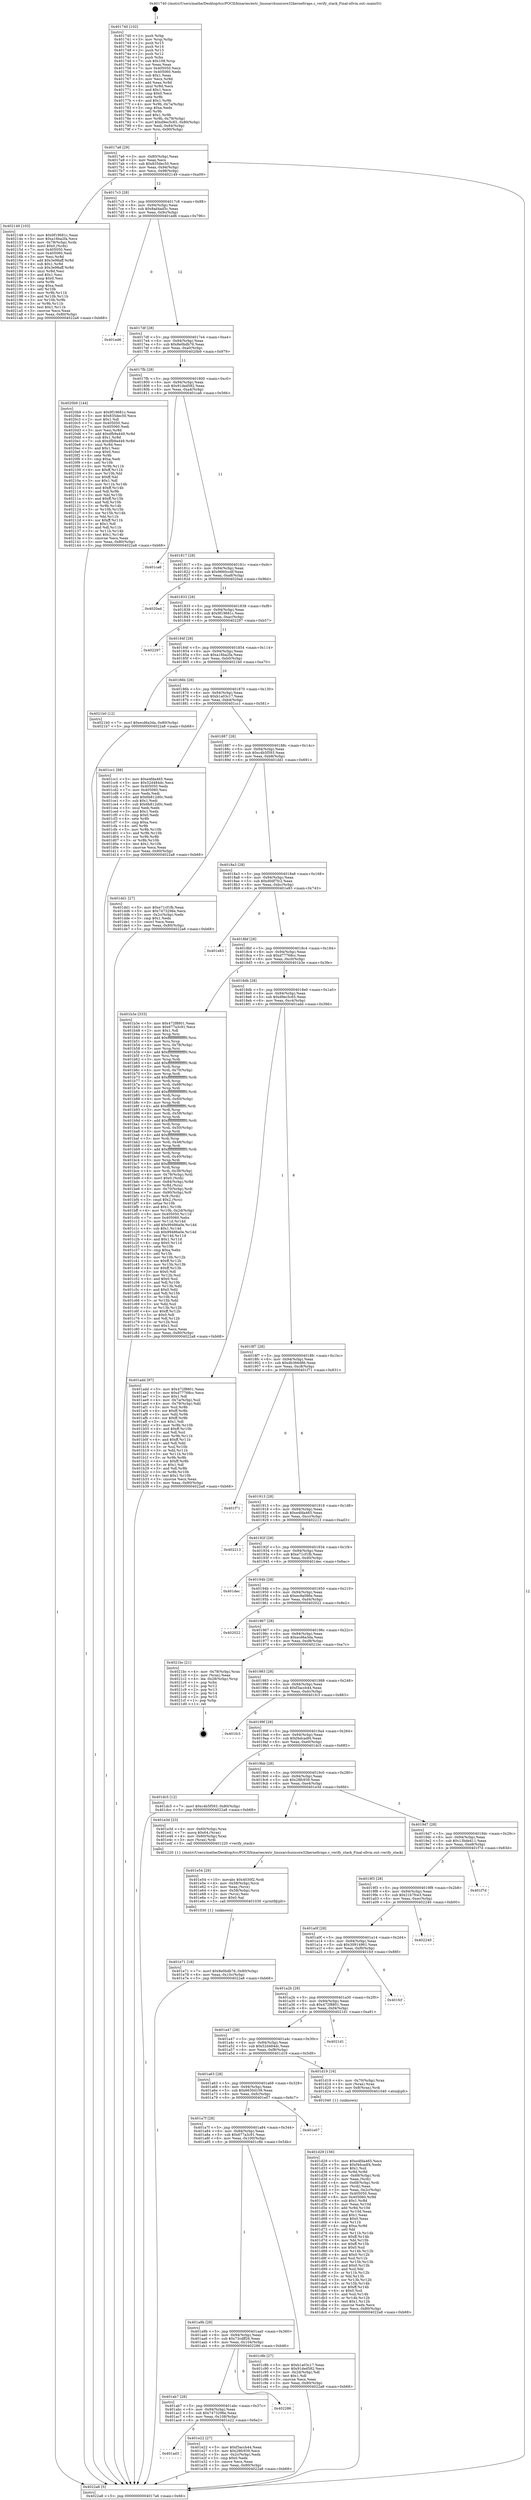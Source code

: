 digraph "0x401740" {
  label = "0x401740 (/mnt/c/Users/mathe/Desktop/tcc/POCII/binaries/extr_linuxarchunicore32kerneltraps.c_verify_stack_Final-ollvm.out::main(0))"
  labelloc = "t"
  node[shape=record]

  Entry [label="",width=0.3,height=0.3,shape=circle,fillcolor=black,style=filled]
  "0x4017a6" [label="{
     0x4017a6 [29]\l
     | [instrs]\l
     &nbsp;&nbsp;0x4017a6 \<+3\>: mov -0x80(%rbp),%eax\l
     &nbsp;&nbsp;0x4017a9 \<+2\>: mov %eax,%ecx\l
     &nbsp;&nbsp;0x4017ab \<+6\>: sub $0x835dec50,%ecx\l
     &nbsp;&nbsp;0x4017b1 \<+6\>: mov %eax,-0x94(%rbp)\l
     &nbsp;&nbsp;0x4017b7 \<+6\>: mov %ecx,-0x98(%rbp)\l
     &nbsp;&nbsp;0x4017bd \<+6\>: je 0000000000402149 \<main+0xa09\>\l
  }"]
  "0x402149" [label="{
     0x402149 [103]\l
     | [instrs]\l
     &nbsp;&nbsp;0x402149 \<+5\>: mov $0x9f19681c,%eax\l
     &nbsp;&nbsp;0x40214e \<+5\>: mov $0xa16ba2fa,%ecx\l
     &nbsp;&nbsp;0x402153 \<+4\>: mov -0x78(%rbp),%rdx\l
     &nbsp;&nbsp;0x402157 \<+6\>: movl $0x0,(%rdx)\l
     &nbsp;&nbsp;0x40215d \<+7\>: mov 0x405050,%esi\l
     &nbsp;&nbsp;0x402164 \<+7\>: mov 0x405060,%edi\l
     &nbsp;&nbsp;0x40216b \<+3\>: mov %esi,%r8d\l
     &nbsp;&nbsp;0x40216e \<+7\>: add $0x3e98aff,%r8d\l
     &nbsp;&nbsp;0x402175 \<+4\>: sub $0x1,%r8d\l
     &nbsp;&nbsp;0x402179 \<+7\>: sub $0x3e98aff,%r8d\l
     &nbsp;&nbsp;0x402180 \<+4\>: imul %r8d,%esi\l
     &nbsp;&nbsp;0x402184 \<+3\>: and $0x1,%esi\l
     &nbsp;&nbsp;0x402187 \<+3\>: cmp $0x0,%esi\l
     &nbsp;&nbsp;0x40218a \<+4\>: sete %r9b\l
     &nbsp;&nbsp;0x40218e \<+3\>: cmp $0xa,%edi\l
     &nbsp;&nbsp;0x402191 \<+4\>: setl %r10b\l
     &nbsp;&nbsp;0x402195 \<+3\>: mov %r9b,%r11b\l
     &nbsp;&nbsp;0x402198 \<+3\>: and %r10b,%r11b\l
     &nbsp;&nbsp;0x40219b \<+3\>: xor %r10b,%r9b\l
     &nbsp;&nbsp;0x40219e \<+3\>: or %r9b,%r11b\l
     &nbsp;&nbsp;0x4021a1 \<+4\>: test $0x1,%r11b\l
     &nbsp;&nbsp;0x4021a5 \<+3\>: cmovne %ecx,%eax\l
     &nbsp;&nbsp;0x4021a8 \<+3\>: mov %eax,-0x80(%rbp)\l
     &nbsp;&nbsp;0x4021ab \<+5\>: jmp 00000000004022a8 \<main+0xb68\>\l
  }"]
  "0x4017c3" [label="{
     0x4017c3 [28]\l
     | [instrs]\l
     &nbsp;&nbsp;0x4017c3 \<+5\>: jmp 00000000004017c8 \<main+0x88\>\l
     &nbsp;&nbsp;0x4017c8 \<+6\>: mov -0x94(%rbp),%eax\l
     &nbsp;&nbsp;0x4017ce \<+5\>: sub $0x8ad4ad5c,%eax\l
     &nbsp;&nbsp;0x4017d3 \<+6\>: mov %eax,-0x9c(%rbp)\l
     &nbsp;&nbsp;0x4017d9 \<+6\>: je 0000000000401ed6 \<main+0x796\>\l
  }"]
  Exit [label="",width=0.3,height=0.3,shape=circle,fillcolor=black,style=filled,peripheries=2]
  "0x401ed6" [label="{
     0x401ed6\l
  }", style=dashed]
  "0x4017df" [label="{
     0x4017df [28]\l
     | [instrs]\l
     &nbsp;&nbsp;0x4017df \<+5\>: jmp 00000000004017e4 \<main+0xa4\>\l
     &nbsp;&nbsp;0x4017e4 \<+6\>: mov -0x94(%rbp),%eax\l
     &nbsp;&nbsp;0x4017ea \<+5\>: sub $0x8e0bdb76,%eax\l
     &nbsp;&nbsp;0x4017ef \<+6\>: mov %eax,-0xa0(%rbp)\l
     &nbsp;&nbsp;0x4017f5 \<+6\>: je 00000000004020b9 \<main+0x979\>\l
  }"]
  "0x401e71" [label="{
     0x401e71 [18]\l
     | [instrs]\l
     &nbsp;&nbsp;0x401e71 \<+7\>: movl $0x8e0bdb76,-0x80(%rbp)\l
     &nbsp;&nbsp;0x401e78 \<+6\>: mov %eax,-0x10c(%rbp)\l
     &nbsp;&nbsp;0x401e7e \<+5\>: jmp 00000000004022a8 \<main+0xb68\>\l
  }"]
  "0x4020b9" [label="{
     0x4020b9 [144]\l
     | [instrs]\l
     &nbsp;&nbsp;0x4020b9 \<+5\>: mov $0x9f19681c,%eax\l
     &nbsp;&nbsp;0x4020be \<+5\>: mov $0x835dec50,%ecx\l
     &nbsp;&nbsp;0x4020c3 \<+2\>: mov $0x1,%dl\l
     &nbsp;&nbsp;0x4020c5 \<+7\>: mov 0x405050,%esi\l
     &nbsp;&nbsp;0x4020cc \<+7\>: mov 0x405060,%edi\l
     &nbsp;&nbsp;0x4020d3 \<+3\>: mov %esi,%r8d\l
     &nbsp;&nbsp;0x4020d6 \<+7\>: add $0xdfb9a449,%r8d\l
     &nbsp;&nbsp;0x4020dd \<+4\>: sub $0x1,%r8d\l
     &nbsp;&nbsp;0x4020e1 \<+7\>: sub $0xdfb9a449,%r8d\l
     &nbsp;&nbsp;0x4020e8 \<+4\>: imul %r8d,%esi\l
     &nbsp;&nbsp;0x4020ec \<+3\>: and $0x1,%esi\l
     &nbsp;&nbsp;0x4020ef \<+3\>: cmp $0x0,%esi\l
     &nbsp;&nbsp;0x4020f2 \<+4\>: sete %r9b\l
     &nbsp;&nbsp;0x4020f6 \<+3\>: cmp $0xa,%edi\l
     &nbsp;&nbsp;0x4020f9 \<+4\>: setl %r10b\l
     &nbsp;&nbsp;0x4020fd \<+3\>: mov %r9b,%r11b\l
     &nbsp;&nbsp;0x402100 \<+4\>: xor $0xff,%r11b\l
     &nbsp;&nbsp;0x402104 \<+3\>: mov %r10b,%bl\l
     &nbsp;&nbsp;0x402107 \<+3\>: xor $0xff,%bl\l
     &nbsp;&nbsp;0x40210a \<+3\>: xor $0x1,%dl\l
     &nbsp;&nbsp;0x40210d \<+3\>: mov %r11b,%r14b\l
     &nbsp;&nbsp;0x402110 \<+4\>: and $0xff,%r14b\l
     &nbsp;&nbsp;0x402114 \<+3\>: and %dl,%r9b\l
     &nbsp;&nbsp;0x402117 \<+3\>: mov %bl,%r15b\l
     &nbsp;&nbsp;0x40211a \<+4\>: and $0xff,%r15b\l
     &nbsp;&nbsp;0x40211e \<+3\>: and %dl,%r10b\l
     &nbsp;&nbsp;0x402121 \<+3\>: or %r9b,%r14b\l
     &nbsp;&nbsp;0x402124 \<+3\>: or %r10b,%r15b\l
     &nbsp;&nbsp;0x402127 \<+3\>: xor %r15b,%r14b\l
     &nbsp;&nbsp;0x40212a \<+3\>: or %bl,%r11b\l
     &nbsp;&nbsp;0x40212d \<+4\>: xor $0xff,%r11b\l
     &nbsp;&nbsp;0x402131 \<+3\>: or $0x1,%dl\l
     &nbsp;&nbsp;0x402134 \<+3\>: and %dl,%r11b\l
     &nbsp;&nbsp;0x402137 \<+3\>: or %r11b,%r14b\l
     &nbsp;&nbsp;0x40213a \<+4\>: test $0x1,%r14b\l
     &nbsp;&nbsp;0x40213e \<+3\>: cmovne %ecx,%eax\l
     &nbsp;&nbsp;0x402141 \<+3\>: mov %eax,-0x80(%rbp)\l
     &nbsp;&nbsp;0x402144 \<+5\>: jmp 00000000004022a8 \<main+0xb68\>\l
  }"]
  "0x4017fb" [label="{
     0x4017fb [28]\l
     | [instrs]\l
     &nbsp;&nbsp;0x4017fb \<+5\>: jmp 0000000000401800 \<main+0xc0\>\l
     &nbsp;&nbsp;0x401800 \<+6\>: mov -0x94(%rbp),%eax\l
     &nbsp;&nbsp;0x401806 \<+5\>: sub $0x91ded582,%eax\l
     &nbsp;&nbsp;0x40180b \<+6\>: mov %eax,-0xa4(%rbp)\l
     &nbsp;&nbsp;0x401811 \<+6\>: je 0000000000401ca6 \<main+0x566\>\l
  }"]
  "0x401e54" [label="{
     0x401e54 [29]\l
     | [instrs]\l
     &nbsp;&nbsp;0x401e54 \<+10\>: movabs $0x4030f2,%rdi\l
     &nbsp;&nbsp;0x401e5e \<+4\>: mov -0x58(%rbp),%rcx\l
     &nbsp;&nbsp;0x401e62 \<+2\>: mov %eax,(%rcx)\l
     &nbsp;&nbsp;0x401e64 \<+4\>: mov -0x58(%rbp),%rcx\l
     &nbsp;&nbsp;0x401e68 \<+2\>: mov (%rcx),%esi\l
     &nbsp;&nbsp;0x401e6a \<+2\>: mov $0x0,%al\l
     &nbsp;&nbsp;0x401e6c \<+5\>: call 0000000000401030 \<printf@plt\>\l
     | [calls]\l
     &nbsp;&nbsp;0x401030 \{1\} (unknown)\l
  }"]
  "0x401ca6" [label="{
     0x401ca6\l
  }", style=dashed]
  "0x401817" [label="{
     0x401817 [28]\l
     | [instrs]\l
     &nbsp;&nbsp;0x401817 \<+5\>: jmp 000000000040181c \<main+0xdc\>\l
     &nbsp;&nbsp;0x40181c \<+6\>: mov -0x94(%rbp),%eax\l
     &nbsp;&nbsp;0x401822 \<+5\>: sub $0x9660ccdf,%eax\l
     &nbsp;&nbsp;0x401827 \<+6\>: mov %eax,-0xa8(%rbp)\l
     &nbsp;&nbsp;0x40182d \<+6\>: je 00000000004020ad \<main+0x96d\>\l
  }"]
  "0x401ad3" [label="{
     0x401ad3\l
  }", style=dashed]
  "0x4020ad" [label="{
     0x4020ad\l
  }", style=dashed]
  "0x401833" [label="{
     0x401833 [28]\l
     | [instrs]\l
     &nbsp;&nbsp;0x401833 \<+5\>: jmp 0000000000401838 \<main+0xf8\>\l
     &nbsp;&nbsp;0x401838 \<+6\>: mov -0x94(%rbp),%eax\l
     &nbsp;&nbsp;0x40183e \<+5\>: sub $0x9f19681c,%eax\l
     &nbsp;&nbsp;0x401843 \<+6\>: mov %eax,-0xac(%rbp)\l
     &nbsp;&nbsp;0x401849 \<+6\>: je 0000000000402297 \<main+0xb57\>\l
  }"]
  "0x401e22" [label="{
     0x401e22 [27]\l
     | [instrs]\l
     &nbsp;&nbsp;0x401e22 \<+5\>: mov $0xf3accb44,%eax\l
     &nbsp;&nbsp;0x401e27 \<+5\>: mov $0x28fc939,%ecx\l
     &nbsp;&nbsp;0x401e2c \<+3\>: mov -0x2c(%rbp),%edx\l
     &nbsp;&nbsp;0x401e2f \<+3\>: cmp $0x0,%edx\l
     &nbsp;&nbsp;0x401e32 \<+3\>: cmove %ecx,%eax\l
     &nbsp;&nbsp;0x401e35 \<+3\>: mov %eax,-0x80(%rbp)\l
     &nbsp;&nbsp;0x401e38 \<+5\>: jmp 00000000004022a8 \<main+0xb68\>\l
  }"]
  "0x402297" [label="{
     0x402297\l
  }", style=dashed]
  "0x40184f" [label="{
     0x40184f [28]\l
     | [instrs]\l
     &nbsp;&nbsp;0x40184f \<+5\>: jmp 0000000000401854 \<main+0x114\>\l
     &nbsp;&nbsp;0x401854 \<+6\>: mov -0x94(%rbp),%eax\l
     &nbsp;&nbsp;0x40185a \<+5\>: sub $0xa16ba2fa,%eax\l
     &nbsp;&nbsp;0x40185f \<+6\>: mov %eax,-0xb0(%rbp)\l
     &nbsp;&nbsp;0x401865 \<+6\>: je 00000000004021b0 \<main+0xa70\>\l
  }"]
  "0x401ab7" [label="{
     0x401ab7 [28]\l
     | [instrs]\l
     &nbsp;&nbsp;0x401ab7 \<+5\>: jmp 0000000000401abc \<main+0x37c\>\l
     &nbsp;&nbsp;0x401abc \<+6\>: mov -0x94(%rbp),%eax\l
     &nbsp;&nbsp;0x401ac2 \<+5\>: sub $0x7473296e,%eax\l
     &nbsp;&nbsp;0x401ac7 \<+6\>: mov %eax,-0x108(%rbp)\l
     &nbsp;&nbsp;0x401acd \<+6\>: je 0000000000401e22 \<main+0x6e2\>\l
  }"]
  "0x4021b0" [label="{
     0x4021b0 [12]\l
     | [instrs]\l
     &nbsp;&nbsp;0x4021b0 \<+7\>: movl $0xecd6a3da,-0x80(%rbp)\l
     &nbsp;&nbsp;0x4021b7 \<+5\>: jmp 00000000004022a8 \<main+0xb68\>\l
  }"]
  "0x40186b" [label="{
     0x40186b [28]\l
     | [instrs]\l
     &nbsp;&nbsp;0x40186b \<+5\>: jmp 0000000000401870 \<main+0x130\>\l
     &nbsp;&nbsp;0x401870 \<+6\>: mov -0x94(%rbp),%eax\l
     &nbsp;&nbsp;0x401876 \<+5\>: sub $0xb1a03c17,%eax\l
     &nbsp;&nbsp;0x40187b \<+6\>: mov %eax,-0xb4(%rbp)\l
     &nbsp;&nbsp;0x401881 \<+6\>: je 0000000000401cc1 \<main+0x581\>\l
  }"]
  "0x402286" [label="{
     0x402286\l
  }", style=dashed]
  "0x401cc1" [label="{
     0x401cc1 [88]\l
     | [instrs]\l
     &nbsp;&nbsp;0x401cc1 \<+5\>: mov $0xe4fda465,%eax\l
     &nbsp;&nbsp;0x401cc6 \<+5\>: mov $0x52d484dc,%ecx\l
     &nbsp;&nbsp;0x401ccb \<+7\>: mov 0x405050,%edx\l
     &nbsp;&nbsp;0x401cd2 \<+7\>: mov 0x405060,%esi\l
     &nbsp;&nbsp;0x401cd9 \<+2\>: mov %edx,%edi\l
     &nbsp;&nbsp;0x401cdb \<+6\>: add $0x6b812d0c,%edi\l
     &nbsp;&nbsp;0x401ce1 \<+3\>: sub $0x1,%edi\l
     &nbsp;&nbsp;0x401ce4 \<+6\>: sub $0x6b812d0c,%edi\l
     &nbsp;&nbsp;0x401cea \<+3\>: imul %edi,%edx\l
     &nbsp;&nbsp;0x401ced \<+3\>: and $0x1,%edx\l
     &nbsp;&nbsp;0x401cf0 \<+3\>: cmp $0x0,%edx\l
     &nbsp;&nbsp;0x401cf3 \<+4\>: sete %r8b\l
     &nbsp;&nbsp;0x401cf7 \<+3\>: cmp $0xa,%esi\l
     &nbsp;&nbsp;0x401cfa \<+4\>: setl %r9b\l
     &nbsp;&nbsp;0x401cfe \<+3\>: mov %r8b,%r10b\l
     &nbsp;&nbsp;0x401d01 \<+3\>: and %r9b,%r10b\l
     &nbsp;&nbsp;0x401d04 \<+3\>: xor %r9b,%r8b\l
     &nbsp;&nbsp;0x401d07 \<+3\>: or %r8b,%r10b\l
     &nbsp;&nbsp;0x401d0a \<+4\>: test $0x1,%r10b\l
     &nbsp;&nbsp;0x401d0e \<+3\>: cmovne %ecx,%eax\l
     &nbsp;&nbsp;0x401d11 \<+3\>: mov %eax,-0x80(%rbp)\l
     &nbsp;&nbsp;0x401d14 \<+5\>: jmp 00000000004022a8 \<main+0xb68\>\l
  }"]
  "0x401887" [label="{
     0x401887 [28]\l
     | [instrs]\l
     &nbsp;&nbsp;0x401887 \<+5\>: jmp 000000000040188c \<main+0x14c\>\l
     &nbsp;&nbsp;0x40188c \<+6\>: mov -0x94(%rbp),%eax\l
     &nbsp;&nbsp;0x401892 \<+5\>: sub $0xc4b5f593,%eax\l
     &nbsp;&nbsp;0x401897 \<+6\>: mov %eax,-0xb8(%rbp)\l
     &nbsp;&nbsp;0x40189d \<+6\>: je 0000000000401dd1 \<main+0x691\>\l
  }"]
  "0x401d29" [label="{
     0x401d29 [156]\l
     | [instrs]\l
     &nbsp;&nbsp;0x401d29 \<+5\>: mov $0xe4fda465,%ecx\l
     &nbsp;&nbsp;0x401d2e \<+5\>: mov $0xf4dcadf4,%edx\l
     &nbsp;&nbsp;0x401d33 \<+3\>: mov $0x1,%sil\l
     &nbsp;&nbsp;0x401d36 \<+3\>: xor %r8d,%r8d\l
     &nbsp;&nbsp;0x401d39 \<+4\>: mov -0x68(%rbp),%rdi\l
     &nbsp;&nbsp;0x401d3d \<+2\>: mov %eax,(%rdi)\l
     &nbsp;&nbsp;0x401d3f \<+4\>: mov -0x68(%rbp),%rdi\l
     &nbsp;&nbsp;0x401d43 \<+2\>: mov (%rdi),%eax\l
     &nbsp;&nbsp;0x401d45 \<+3\>: mov %eax,-0x2c(%rbp)\l
     &nbsp;&nbsp;0x401d48 \<+7\>: mov 0x405050,%eax\l
     &nbsp;&nbsp;0x401d4f \<+8\>: mov 0x405060,%r9d\l
     &nbsp;&nbsp;0x401d57 \<+4\>: sub $0x1,%r8d\l
     &nbsp;&nbsp;0x401d5b \<+3\>: mov %eax,%r10d\l
     &nbsp;&nbsp;0x401d5e \<+3\>: add %r8d,%r10d\l
     &nbsp;&nbsp;0x401d61 \<+4\>: imul %r10d,%eax\l
     &nbsp;&nbsp;0x401d65 \<+3\>: and $0x1,%eax\l
     &nbsp;&nbsp;0x401d68 \<+3\>: cmp $0x0,%eax\l
     &nbsp;&nbsp;0x401d6b \<+4\>: sete %r11b\l
     &nbsp;&nbsp;0x401d6f \<+4\>: cmp $0xa,%r9d\l
     &nbsp;&nbsp;0x401d73 \<+3\>: setl %bl\l
     &nbsp;&nbsp;0x401d76 \<+3\>: mov %r11b,%r14b\l
     &nbsp;&nbsp;0x401d79 \<+4\>: xor $0xff,%r14b\l
     &nbsp;&nbsp;0x401d7d \<+3\>: mov %bl,%r15b\l
     &nbsp;&nbsp;0x401d80 \<+4\>: xor $0xff,%r15b\l
     &nbsp;&nbsp;0x401d84 \<+4\>: xor $0x0,%sil\l
     &nbsp;&nbsp;0x401d88 \<+3\>: mov %r14b,%r12b\l
     &nbsp;&nbsp;0x401d8b \<+4\>: and $0x0,%r12b\l
     &nbsp;&nbsp;0x401d8f \<+3\>: and %sil,%r11b\l
     &nbsp;&nbsp;0x401d92 \<+3\>: mov %r15b,%r13b\l
     &nbsp;&nbsp;0x401d95 \<+4\>: and $0x0,%r13b\l
     &nbsp;&nbsp;0x401d99 \<+3\>: and %sil,%bl\l
     &nbsp;&nbsp;0x401d9c \<+3\>: or %r11b,%r12b\l
     &nbsp;&nbsp;0x401d9f \<+3\>: or %bl,%r13b\l
     &nbsp;&nbsp;0x401da2 \<+3\>: xor %r13b,%r12b\l
     &nbsp;&nbsp;0x401da5 \<+3\>: or %r15b,%r14b\l
     &nbsp;&nbsp;0x401da8 \<+4\>: xor $0xff,%r14b\l
     &nbsp;&nbsp;0x401dac \<+4\>: or $0x0,%sil\l
     &nbsp;&nbsp;0x401db0 \<+3\>: and %sil,%r14b\l
     &nbsp;&nbsp;0x401db3 \<+3\>: or %r14b,%r12b\l
     &nbsp;&nbsp;0x401db6 \<+4\>: test $0x1,%r12b\l
     &nbsp;&nbsp;0x401dba \<+3\>: cmovne %edx,%ecx\l
     &nbsp;&nbsp;0x401dbd \<+3\>: mov %ecx,-0x80(%rbp)\l
     &nbsp;&nbsp;0x401dc0 \<+5\>: jmp 00000000004022a8 \<main+0xb68\>\l
  }"]
  "0x401dd1" [label="{
     0x401dd1 [27]\l
     | [instrs]\l
     &nbsp;&nbsp;0x401dd1 \<+5\>: mov $0xe71cf1fb,%eax\l
     &nbsp;&nbsp;0x401dd6 \<+5\>: mov $0x7473296e,%ecx\l
     &nbsp;&nbsp;0x401ddb \<+3\>: mov -0x2c(%rbp),%edx\l
     &nbsp;&nbsp;0x401dde \<+3\>: cmp $0x1,%edx\l
     &nbsp;&nbsp;0x401de1 \<+3\>: cmovl %ecx,%eax\l
     &nbsp;&nbsp;0x401de4 \<+3\>: mov %eax,-0x80(%rbp)\l
     &nbsp;&nbsp;0x401de7 \<+5\>: jmp 00000000004022a8 \<main+0xb68\>\l
  }"]
  "0x4018a3" [label="{
     0x4018a3 [28]\l
     | [instrs]\l
     &nbsp;&nbsp;0x4018a3 \<+5\>: jmp 00000000004018a8 \<main+0x168\>\l
     &nbsp;&nbsp;0x4018a8 \<+6\>: mov -0x94(%rbp),%eax\l
     &nbsp;&nbsp;0x4018ae \<+5\>: sub $0xd0df7fc2,%eax\l
     &nbsp;&nbsp;0x4018b3 \<+6\>: mov %eax,-0xbc(%rbp)\l
     &nbsp;&nbsp;0x4018b9 \<+6\>: je 0000000000401e83 \<main+0x743\>\l
  }"]
  "0x401a9b" [label="{
     0x401a9b [28]\l
     | [instrs]\l
     &nbsp;&nbsp;0x401a9b \<+5\>: jmp 0000000000401aa0 \<main+0x360\>\l
     &nbsp;&nbsp;0x401aa0 \<+6\>: mov -0x94(%rbp),%eax\l
     &nbsp;&nbsp;0x401aa6 \<+5\>: sub $0x73cdff26,%eax\l
     &nbsp;&nbsp;0x401aab \<+6\>: mov %eax,-0x104(%rbp)\l
     &nbsp;&nbsp;0x401ab1 \<+6\>: je 0000000000402286 \<main+0xb46\>\l
  }"]
  "0x401e83" [label="{
     0x401e83\l
  }", style=dashed]
  "0x4018bf" [label="{
     0x4018bf [28]\l
     | [instrs]\l
     &nbsp;&nbsp;0x4018bf \<+5\>: jmp 00000000004018c4 \<main+0x184\>\l
     &nbsp;&nbsp;0x4018c4 \<+6\>: mov -0x94(%rbp),%eax\l
     &nbsp;&nbsp;0x4018ca \<+5\>: sub $0xd77768cc,%eax\l
     &nbsp;&nbsp;0x4018cf \<+6\>: mov %eax,-0xc0(%rbp)\l
     &nbsp;&nbsp;0x4018d5 \<+6\>: je 0000000000401b3e \<main+0x3fe\>\l
  }"]
  "0x401c8b" [label="{
     0x401c8b [27]\l
     | [instrs]\l
     &nbsp;&nbsp;0x401c8b \<+5\>: mov $0xb1a03c17,%eax\l
     &nbsp;&nbsp;0x401c90 \<+5\>: mov $0x91ded582,%ecx\l
     &nbsp;&nbsp;0x401c95 \<+3\>: mov -0x2d(%rbp),%dl\l
     &nbsp;&nbsp;0x401c98 \<+3\>: test $0x1,%dl\l
     &nbsp;&nbsp;0x401c9b \<+3\>: cmovne %ecx,%eax\l
     &nbsp;&nbsp;0x401c9e \<+3\>: mov %eax,-0x80(%rbp)\l
     &nbsp;&nbsp;0x401ca1 \<+5\>: jmp 00000000004022a8 \<main+0xb68\>\l
  }"]
  "0x401b3e" [label="{
     0x401b3e [333]\l
     | [instrs]\l
     &nbsp;&nbsp;0x401b3e \<+5\>: mov $0x472f8801,%eax\l
     &nbsp;&nbsp;0x401b43 \<+5\>: mov $0x677a3c91,%ecx\l
     &nbsp;&nbsp;0x401b48 \<+2\>: mov $0x1,%dl\l
     &nbsp;&nbsp;0x401b4a \<+3\>: mov %rsp,%rsi\l
     &nbsp;&nbsp;0x401b4d \<+4\>: add $0xfffffffffffffff0,%rsi\l
     &nbsp;&nbsp;0x401b51 \<+3\>: mov %rsi,%rsp\l
     &nbsp;&nbsp;0x401b54 \<+4\>: mov %rsi,-0x78(%rbp)\l
     &nbsp;&nbsp;0x401b58 \<+3\>: mov %rsp,%rsi\l
     &nbsp;&nbsp;0x401b5b \<+4\>: add $0xfffffffffffffff0,%rsi\l
     &nbsp;&nbsp;0x401b5f \<+3\>: mov %rsi,%rsp\l
     &nbsp;&nbsp;0x401b62 \<+3\>: mov %rsp,%rdi\l
     &nbsp;&nbsp;0x401b65 \<+4\>: add $0xfffffffffffffff0,%rdi\l
     &nbsp;&nbsp;0x401b69 \<+3\>: mov %rdi,%rsp\l
     &nbsp;&nbsp;0x401b6c \<+4\>: mov %rdi,-0x70(%rbp)\l
     &nbsp;&nbsp;0x401b70 \<+3\>: mov %rsp,%rdi\l
     &nbsp;&nbsp;0x401b73 \<+4\>: add $0xfffffffffffffff0,%rdi\l
     &nbsp;&nbsp;0x401b77 \<+3\>: mov %rdi,%rsp\l
     &nbsp;&nbsp;0x401b7a \<+4\>: mov %rdi,-0x68(%rbp)\l
     &nbsp;&nbsp;0x401b7e \<+3\>: mov %rsp,%rdi\l
     &nbsp;&nbsp;0x401b81 \<+4\>: add $0xfffffffffffffff0,%rdi\l
     &nbsp;&nbsp;0x401b85 \<+3\>: mov %rdi,%rsp\l
     &nbsp;&nbsp;0x401b88 \<+4\>: mov %rdi,-0x60(%rbp)\l
     &nbsp;&nbsp;0x401b8c \<+3\>: mov %rsp,%rdi\l
     &nbsp;&nbsp;0x401b8f \<+4\>: add $0xfffffffffffffff0,%rdi\l
     &nbsp;&nbsp;0x401b93 \<+3\>: mov %rdi,%rsp\l
     &nbsp;&nbsp;0x401b96 \<+4\>: mov %rdi,-0x58(%rbp)\l
     &nbsp;&nbsp;0x401b9a \<+3\>: mov %rsp,%rdi\l
     &nbsp;&nbsp;0x401b9d \<+4\>: add $0xfffffffffffffff0,%rdi\l
     &nbsp;&nbsp;0x401ba1 \<+3\>: mov %rdi,%rsp\l
     &nbsp;&nbsp;0x401ba4 \<+4\>: mov %rdi,-0x50(%rbp)\l
     &nbsp;&nbsp;0x401ba8 \<+3\>: mov %rsp,%rdi\l
     &nbsp;&nbsp;0x401bab \<+4\>: add $0xfffffffffffffff0,%rdi\l
     &nbsp;&nbsp;0x401baf \<+3\>: mov %rdi,%rsp\l
     &nbsp;&nbsp;0x401bb2 \<+4\>: mov %rdi,-0x48(%rbp)\l
     &nbsp;&nbsp;0x401bb6 \<+3\>: mov %rsp,%rdi\l
     &nbsp;&nbsp;0x401bb9 \<+4\>: add $0xfffffffffffffff0,%rdi\l
     &nbsp;&nbsp;0x401bbd \<+3\>: mov %rdi,%rsp\l
     &nbsp;&nbsp;0x401bc0 \<+4\>: mov %rdi,-0x40(%rbp)\l
     &nbsp;&nbsp;0x401bc4 \<+3\>: mov %rsp,%rdi\l
     &nbsp;&nbsp;0x401bc7 \<+4\>: add $0xfffffffffffffff0,%rdi\l
     &nbsp;&nbsp;0x401bcb \<+3\>: mov %rdi,%rsp\l
     &nbsp;&nbsp;0x401bce \<+4\>: mov %rdi,-0x38(%rbp)\l
     &nbsp;&nbsp;0x401bd2 \<+4\>: mov -0x78(%rbp),%rdi\l
     &nbsp;&nbsp;0x401bd6 \<+6\>: movl $0x0,(%rdi)\l
     &nbsp;&nbsp;0x401bdc \<+7\>: mov -0x84(%rbp),%r8d\l
     &nbsp;&nbsp;0x401be3 \<+3\>: mov %r8d,(%rsi)\l
     &nbsp;&nbsp;0x401be6 \<+4\>: mov -0x70(%rbp),%rdi\l
     &nbsp;&nbsp;0x401bea \<+7\>: mov -0x90(%rbp),%r9\l
     &nbsp;&nbsp;0x401bf1 \<+3\>: mov %r9,(%rdi)\l
     &nbsp;&nbsp;0x401bf4 \<+3\>: cmpl $0x2,(%rsi)\l
     &nbsp;&nbsp;0x401bf7 \<+4\>: setne %r10b\l
     &nbsp;&nbsp;0x401bfb \<+4\>: and $0x1,%r10b\l
     &nbsp;&nbsp;0x401bff \<+4\>: mov %r10b,-0x2d(%rbp)\l
     &nbsp;&nbsp;0x401c03 \<+8\>: mov 0x405050,%r11d\l
     &nbsp;&nbsp;0x401c0b \<+7\>: mov 0x405060,%ebx\l
     &nbsp;&nbsp;0x401c12 \<+3\>: mov %r11d,%r14d\l
     &nbsp;&nbsp;0x401c15 \<+7\>: add $0x99486a0e,%r14d\l
     &nbsp;&nbsp;0x401c1c \<+4\>: sub $0x1,%r14d\l
     &nbsp;&nbsp;0x401c20 \<+7\>: sub $0x99486a0e,%r14d\l
     &nbsp;&nbsp;0x401c27 \<+4\>: imul %r14d,%r11d\l
     &nbsp;&nbsp;0x401c2b \<+4\>: and $0x1,%r11d\l
     &nbsp;&nbsp;0x401c2f \<+4\>: cmp $0x0,%r11d\l
     &nbsp;&nbsp;0x401c33 \<+4\>: sete %r10b\l
     &nbsp;&nbsp;0x401c37 \<+3\>: cmp $0xa,%ebx\l
     &nbsp;&nbsp;0x401c3a \<+4\>: setl %r15b\l
     &nbsp;&nbsp;0x401c3e \<+3\>: mov %r10b,%r12b\l
     &nbsp;&nbsp;0x401c41 \<+4\>: xor $0xff,%r12b\l
     &nbsp;&nbsp;0x401c45 \<+3\>: mov %r15b,%r13b\l
     &nbsp;&nbsp;0x401c48 \<+4\>: xor $0xff,%r13b\l
     &nbsp;&nbsp;0x401c4c \<+3\>: xor $0x0,%dl\l
     &nbsp;&nbsp;0x401c4f \<+3\>: mov %r12b,%sil\l
     &nbsp;&nbsp;0x401c52 \<+4\>: and $0x0,%sil\l
     &nbsp;&nbsp;0x401c56 \<+3\>: and %dl,%r10b\l
     &nbsp;&nbsp;0x401c59 \<+3\>: mov %r13b,%dil\l
     &nbsp;&nbsp;0x401c5c \<+4\>: and $0x0,%dil\l
     &nbsp;&nbsp;0x401c60 \<+3\>: and %dl,%r15b\l
     &nbsp;&nbsp;0x401c63 \<+3\>: or %r10b,%sil\l
     &nbsp;&nbsp;0x401c66 \<+3\>: or %r15b,%dil\l
     &nbsp;&nbsp;0x401c69 \<+3\>: xor %dil,%sil\l
     &nbsp;&nbsp;0x401c6c \<+3\>: or %r13b,%r12b\l
     &nbsp;&nbsp;0x401c6f \<+4\>: xor $0xff,%r12b\l
     &nbsp;&nbsp;0x401c73 \<+3\>: or $0x0,%dl\l
     &nbsp;&nbsp;0x401c76 \<+3\>: and %dl,%r12b\l
     &nbsp;&nbsp;0x401c79 \<+3\>: or %r12b,%sil\l
     &nbsp;&nbsp;0x401c7c \<+4\>: test $0x1,%sil\l
     &nbsp;&nbsp;0x401c80 \<+3\>: cmovne %ecx,%eax\l
     &nbsp;&nbsp;0x401c83 \<+3\>: mov %eax,-0x80(%rbp)\l
     &nbsp;&nbsp;0x401c86 \<+5\>: jmp 00000000004022a8 \<main+0xb68\>\l
  }"]
  "0x4018db" [label="{
     0x4018db [28]\l
     | [instrs]\l
     &nbsp;&nbsp;0x4018db \<+5\>: jmp 00000000004018e0 \<main+0x1a0\>\l
     &nbsp;&nbsp;0x4018e0 \<+6\>: mov -0x94(%rbp),%eax\l
     &nbsp;&nbsp;0x4018e6 \<+5\>: sub $0xd9ec5c65,%eax\l
     &nbsp;&nbsp;0x4018eb \<+6\>: mov %eax,-0xc4(%rbp)\l
     &nbsp;&nbsp;0x4018f1 \<+6\>: je 0000000000401add \<main+0x39d\>\l
  }"]
  "0x401a7f" [label="{
     0x401a7f [28]\l
     | [instrs]\l
     &nbsp;&nbsp;0x401a7f \<+5\>: jmp 0000000000401a84 \<main+0x344\>\l
     &nbsp;&nbsp;0x401a84 \<+6\>: mov -0x94(%rbp),%eax\l
     &nbsp;&nbsp;0x401a8a \<+5\>: sub $0x677a3c91,%eax\l
     &nbsp;&nbsp;0x401a8f \<+6\>: mov %eax,-0x100(%rbp)\l
     &nbsp;&nbsp;0x401a95 \<+6\>: je 0000000000401c8b \<main+0x54b\>\l
  }"]
  "0x401add" [label="{
     0x401add [97]\l
     | [instrs]\l
     &nbsp;&nbsp;0x401add \<+5\>: mov $0x472f8801,%eax\l
     &nbsp;&nbsp;0x401ae2 \<+5\>: mov $0xd77768cc,%ecx\l
     &nbsp;&nbsp;0x401ae7 \<+2\>: mov $0x1,%dl\l
     &nbsp;&nbsp;0x401ae9 \<+4\>: mov -0x7a(%rbp),%sil\l
     &nbsp;&nbsp;0x401aed \<+4\>: mov -0x79(%rbp),%dil\l
     &nbsp;&nbsp;0x401af1 \<+3\>: mov %sil,%r8b\l
     &nbsp;&nbsp;0x401af4 \<+4\>: xor $0xff,%r8b\l
     &nbsp;&nbsp;0x401af8 \<+3\>: mov %dil,%r9b\l
     &nbsp;&nbsp;0x401afb \<+4\>: xor $0xff,%r9b\l
     &nbsp;&nbsp;0x401aff \<+3\>: xor $0x1,%dl\l
     &nbsp;&nbsp;0x401b02 \<+3\>: mov %r8b,%r10b\l
     &nbsp;&nbsp;0x401b05 \<+4\>: and $0xff,%r10b\l
     &nbsp;&nbsp;0x401b09 \<+3\>: and %dl,%sil\l
     &nbsp;&nbsp;0x401b0c \<+3\>: mov %r9b,%r11b\l
     &nbsp;&nbsp;0x401b0f \<+4\>: and $0xff,%r11b\l
     &nbsp;&nbsp;0x401b13 \<+3\>: and %dl,%dil\l
     &nbsp;&nbsp;0x401b16 \<+3\>: or %sil,%r10b\l
     &nbsp;&nbsp;0x401b19 \<+3\>: or %dil,%r11b\l
     &nbsp;&nbsp;0x401b1c \<+3\>: xor %r11b,%r10b\l
     &nbsp;&nbsp;0x401b1f \<+3\>: or %r9b,%r8b\l
     &nbsp;&nbsp;0x401b22 \<+4\>: xor $0xff,%r8b\l
     &nbsp;&nbsp;0x401b26 \<+3\>: or $0x1,%dl\l
     &nbsp;&nbsp;0x401b29 \<+3\>: and %dl,%r8b\l
     &nbsp;&nbsp;0x401b2c \<+3\>: or %r8b,%r10b\l
     &nbsp;&nbsp;0x401b2f \<+4\>: test $0x1,%r10b\l
     &nbsp;&nbsp;0x401b33 \<+3\>: cmovne %ecx,%eax\l
     &nbsp;&nbsp;0x401b36 \<+3\>: mov %eax,-0x80(%rbp)\l
     &nbsp;&nbsp;0x401b39 \<+5\>: jmp 00000000004022a8 \<main+0xb68\>\l
  }"]
  "0x4018f7" [label="{
     0x4018f7 [28]\l
     | [instrs]\l
     &nbsp;&nbsp;0x4018f7 \<+5\>: jmp 00000000004018fc \<main+0x1bc\>\l
     &nbsp;&nbsp;0x4018fc \<+6\>: mov -0x94(%rbp),%eax\l
     &nbsp;&nbsp;0x401902 \<+5\>: sub $0xdb366d86,%eax\l
     &nbsp;&nbsp;0x401907 \<+6\>: mov %eax,-0xc8(%rbp)\l
     &nbsp;&nbsp;0x40190d \<+6\>: je 0000000000401f71 \<main+0x831\>\l
  }"]
  "0x4022a8" [label="{
     0x4022a8 [5]\l
     | [instrs]\l
     &nbsp;&nbsp;0x4022a8 \<+5\>: jmp 00000000004017a6 \<main+0x66\>\l
  }"]
  "0x401740" [label="{
     0x401740 [102]\l
     | [instrs]\l
     &nbsp;&nbsp;0x401740 \<+1\>: push %rbp\l
     &nbsp;&nbsp;0x401741 \<+3\>: mov %rsp,%rbp\l
     &nbsp;&nbsp;0x401744 \<+2\>: push %r15\l
     &nbsp;&nbsp;0x401746 \<+2\>: push %r14\l
     &nbsp;&nbsp;0x401748 \<+2\>: push %r13\l
     &nbsp;&nbsp;0x40174a \<+2\>: push %r12\l
     &nbsp;&nbsp;0x40174c \<+1\>: push %rbx\l
     &nbsp;&nbsp;0x40174d \<+7\>: sub $0x108,%rsp\l
     &nbsp;&nbsp;0x401754 \<+2\>: xor %eax,%eax\l
     &nbsp;&nbsp;0x401756 \<+7\>: mov 0x405050,%ecx\l
     &nbsp;&nbsp;0x40175d \<+7\>: mov 0x405060,%edx\l
     &nbsp;&nbsp;0x401764 \<+3\>: sub $0x1,%eax\l
     &nbsp;&nbsp;0x401767 \<+3\>: mov %ecx,%r8d\l
     &nbsp;&nbsp;0x40176a \<+3\>: add %eax,%r8d\l
     &nbsp;&nbsp;0x40176d \<+4\>: imul %r8d,%ecx\l
     &nbsp;&nbsp;0x401771 \<+3\>: and $0x1,%ecx\l
     &nbsp;&nbsp;0x401774 \<+3\>: cmp $0x0,%ecx\l
     &nbsp;&nbsp;0x401777 \<+4\>: sete %r9b\l
     &nbsp;&nbsp;0x40177b \<+4\>: and $0x1,%r9b\l
     &nbsp;&nbsp;0x40177f \<+4\>: mov %r9b,-0x7a(%rbp)\l
     &nbsp;&nbsp;0x401783 \<+3\>: cmp $0xa,%edx\l
     &nbsp;&nbsp;0x401786 \<+4\>: setl %r9b\l
     &nbsp;&nbsp;0x40178a \<+4\>: and $0x1,%r9b\l
     &nbsp;&nbsp;0x40178e \<+4\>: mov %r9b,-0x79(%rbp)\l
     &nbsp;&nbsp;0x401792 \<+7\>: movl $0xd9ec5c65,-0x80(%rbp)\l
     &nbsp;&nbsp;0x401799 \<+6\>: mov %edi,-0x84(%rbp)\l
     &nbsp;&nbsp;0x40179f \<+7\>: mov %rsi,-0x90(%rbp)\l
  }"]
  "0x401e07" [label="{
     0x401e07\l
  }", style=dashed]
  "0x401a63" [label="{
     0x401a63 [28]\l
     | [instrs]\l
     &nbsp;&nbsp;0x401a63 \<+5\>: jmp 0000000000401a68 \<main+0x328\>\l
     &nbsp;&nbsp;0x401a68 \<+6\>: mov -0x94(%rbp),%eax\l
     &nbsp;&nbsp;0x401a6e \<+5\>: sub $0x6630d109,%eax\l
     &nbsp;&nbsp;0x401a73 \<+6\>: mov %eax,-0xfc(%rbp)\l
     &nbsp;&nbsp;0x401a79 \<+6\>: je 0000000000401e07 \<main+0x6c7\>\l
  }"]
  "0x401f71" [label="{
     0x401f71\l
  }", style=dashed]
  "0x401913" [label="{
     0x401913 [28]\l
     | [instrs]\l
     &nbsp;&nbsp;0x401913 \<+5\>: jmp 0000000000401918 \<main+0x1d8\>\l
     &nbsp;&nbsp;0x401918 \<+6\>: mov -0x94(%rbp),%eax\l
     &nbsp;&nbsp;0x40191e \<+5\>: sub $0xe4fda465,%eax\l
     &nbsp;&nbsp;0x401923 \<+6\>: mov %eax,-0xcc(%rbp)\l
     &nbsp;&nbsp;0x401929 \<+6\>: je 0000000000402213 \<main+0xad3\>\l
  }"]
  "0x401d19" [label="{
     0x401d19 [16]\l
     | [instrs]\l
     &nbsp;&nbsp;0x401d19 \<+4\>: mov -0x70(%rbp),%rax\l
     &nbsp;&nbsp;0x401d1d \<+3\>: mov (%rax),%rax\l
     &nbsp;&nbsp;0x401d20 \<+4\>: mov 0x8(%rax),%rdi\l
     &nbsp;&nbsp;0x401d24 \<+5\>: call 0000000000401040 \<atoi@plt\>\l
     | [calls]\l
     &nbsp;&nbsp;0x401040 \{1\} (unknown)\l
  }"]
  "0x402213" [label="{
     0x402213\l
  }", style=dashed]
  "0x40192f" [label="{
     0x40192f [28]\l
     | [instrs]\l
     &nbsp;&nbsp;0x40192f \<+5\>: jmp 0000000000401934 \<main+0x1f4\>\l
     &nbsp;&nbsp;0x401934 \<+6\>: mov -0x94(%rbp),%eax\l
     &nbsp;&nbsp;0x40193a \<+5\>: sub $0xe71cf1fb,%eax\l
     &nbsp;&nbsp;0x40193f \<+6\>: mov %eax,-0xd0(%rbp)\l
     &nbsp;&nbsp;0x401945 \<+6\>: je 0000000000401dec \<main+0x6ac\>\l
  }"]
  "0x401a47" [label="{
     0x401a47 [28]\l
     | [instrs]\l
     &nbsp;&nbsp;0x401a47 \<+5\>: jmp 0000000000401a4c \<main+0x30c\>\l
     &nbsp;&nbsp;0x401a4c \<+6\>: mov -0x94(%rbp),%eax\l
     &nbsp;&nbsp;0x401a52 \<+5\>: sub $0x52d484dc,%eax\l
     &nbsp;&nbsp;0x401a57 \<+6\>: mov %eax,-0xf8(%rbp)\l
     &nbsp;&nbsp;0x401a5d \<+6\>: je 0000000000401d19 \<main+0x5d9\>\l
  }"]
  "0x401dec" [label="{
     0x401dec\l
  }", style=dashed]
  "0x40194b" [label="{
     0x40194b [28]\l
     | [instrs]\l
     &nbsp;&nbsp;0x40194b \<+5\>: jmp 0000000000401950 \<main+0x210\>\l
     &nbsp;&nbsp;0x401950 \<+6\>: mov -0x94(%rbp),%eax\l
     &nbsp;&nbsp;0x401956 \<+5\>: sub $0xec9a086e,%eax\l
     &nbsp;&nbsp;0x40195b \<+6\>: mov %eax,-0xd4(%rbp)\l
     &nbsp;&nbsp;0x401961 \<+6\>: je 0000000000402022 \<main+0x8e2\>\l
  }"]
  "0x4021d1" [label="{
     0x4021d1\l
  }", style=dashed]
  "0x402022" [label="{
     0x402022\l
  }", style=dashed]
  "0x401967" [label="{
     0x401967 [28]\l
     | [instrs]\l
     &nbsp;&nbsp;0x401967 \<+5\>: jmp 000000000040196c \<main+0x22c\>\l
     &nbsp;&nbsp;0x40196c \<+6\>: mov -0x94(%rbp),%eax\l
     &nbsp;&nbsp;0x401972 \<+5\>: sub $0xecd6a3da,%eax\l
     &nbsp;&nbsp;0x401977 \<+6\>: mov %eax,-0xd8(%rbp)\l
     &nbsp;&nbsp;0x40197d \<+6\>: je 00000000004021bc \<main+0xa7c\>\l
  }"]
  "0x401a2b" [label="{
     0x401a2b [28]\l
     | [instrs]\l
     &nbsp;&nbsp;0x401a2b \<+5\>: jmp 0000000000401a30 \<main+0x2f0\>\l
     &nbsp;&nbsp;0x401a30 \<+6\>: mov -0x94(%rbp),%eax\l
     &nbsp;&nbsp;0x401a36 \<+5\>: sub $0x472f8801,%eax\l
     &nbsp;&nbsp;0x401a3b \<+6\>: mov %eax,-0xf4(%rbp)\l
     &nbsp;&nbsp;0x401a41 \<+6\>: je 00000000004021d1 \<main+0xa91\>\l
  }"]
  "0x4021bc" [label="{
     0x4021bc [21]\l
     | [instrs]\l
     &nbsp;&nbsp;0x4021bc \<+4\>: mov -0x78(%rbp),%rax\l
     &nbsp;&nbsp;0x4021c0 \<+2\>: mov (%rax),%eax\l
     &nbsp;&nbsp;0x4021c2 \<+4\>: lea -0x28(%rbp),%rsp\l
     &nbsp;&nbsp;0x4021c6 \<+1\>: pop %rbx\l
     &nbsp;&nbsp;0x4021c7 \<+2\>: pop %r12\l
     &nbsp;&nbsp;0x4021c9 \<+2\>: pop %r13\l
     &nbsp;&nbsp;0x4021cb \<+2\>: pop %r14\l
     &nbsp;&nbsp;0x4021cd \<+2\>: pop %r15\l
     &nbsp;&nbsp;0x4021cf \<+1\>: pop %rbp\l
     &nbsp;&nbsp;0x4021d0 \<+1\>: ret\l
  }"]
  "0x401983" [label="{
     0x401983 [28]\l
     | [instrs]\l
     &nbsp;&nbsp;0x401983 \<+5\>: jmp 0000000000401988 \<main+0x248\>\l
     &nbsp;&nbsp;0x401988 \<+6\>: mov -0x94(%rbp),%eax\l
     &nbsp;&nbsp;0x40198e \<+5\>: sub $0xf3accb44,%eax\l
     &nbsp;&nbsp;0x401993 \<+6\>: mov %eax,-0xdc(%rbp)\l
     &nbsp;&nbsp;0x401999 \<+6\>: je 0000000000401fc3 \<main+0x883\>\l
  }"]
  "0x401fcf" [label="{
     0x401fcf\l
  }", style=dashed]
  "0x401fc3" [label="{
     0x401fc3\l
  }", style=dashed]
  "0x40199f" [label="{
     0x40199f [28]\l
     | [instrs]\l
     &nbsp;&nbsp;0x40199f \<+5\>: jmp 00000000004019a4 \<main+0x264\>\l
     &nbsp;&nbsp;0x4019a4 \<+6\>: mov -0x94(%rbp),%eax\l
     &nbsp;&nbsp;0x4019aa \<+5\>: sub $0xf4dcadf4,%eax\l
     &nbsp;&nbsp;0x4019af \<+6\>: mov %eax,-0xe0(%rbp)\l
     &nbsp;&nbsp;0x4019b5 \<+6\>: je 0000000000401dc5 \<main+0x685\>\l
  }"]
  "0x401a0f" [label="{
     0x401a0f [28]\l
     | [instrs]\l
     &nbsp;&nbsp;0x401a0f \<+5\>: jmp 0000000000401a14 \<main+0x2d4\>\l
     &nbsp;&nbsp;0x401a14 \<+6\>: mov -0x94(%rbp),%eax\l
     &nbsp;&nbsp;0x401a1a \<+5\>: sub $0x30914961,%eax\l
     &nbsp;&nbsp;0x401a1f \<+6\>: mov %eax,-0xf0(%rbp)\l
     &nbsp;&nbsp;0x401a25 \<+6\>: je 0000000000401fcf \<main+0x88f\>\l
  }"]
  "0x401dc5" [label="{
     0x401dc5 [12]\l
     | [instrs]\l
     &nbsp;&nbsp;0x401dc5 \<+7\>: movl $0xc4b5f593,-0x80(%rbp)\l
     &nbsp;&nbsp;0x401dcc \<+5\>: jmp 00000000004022a8 \<main+0xb68\>\l
  }"]
  "0x4019bb" [label="{
     0x4019bb [28]\l
     | [instrs]\l
     &nbsp;&nbsp;0x4019bb \<+5\>: jmp 00000000004019c0 \<main+0x280\>\l
     &nbsp;&nbsp;0x4019c0 \<+6\>: mov -0x94(%rbp),%eax\l
     &nbsp;&nbsp;0x4019c6 \<+5\>: sub $0x28fc939,%eax\l
     &nbsp;&nbsp;0x4019cb \<+6\>: mov %eax,-0xe4(%rbp)\l
     &nbsp;&nbsp;0x4019d1 \<+6\>: je 0000000000401e3d \<main+0x6fd\>\l
  }"]
  "0x402240" [label="{
     0x402240\l
  }", style=dashed]
  "0x401e3d" [label="{
     0x401e3d [23]\l
     | [instrs]\l
     &nbsp;&nbsp;0x401e3d \<+4\>: mov -0x60(%rbp),%rax\l
     &nbsp;&nbsp;0x401e41 \<+7\>: movq $0x64,(%rax)\l
     &nbsp;&nbsp;0x401e48 \<+4\>: mov -0x60(%rbp),%rax\l
     &nbsp;&nbsp;0x401e4c \<+3\>: mov (%rax),%rdi\l
     &nbsp;&nbsp;0x401e4f \<+5\>: call 0000000000401220 \<verify_stack\>\l
     | [calls]\l
     &nbsp;&nbsp;0x401220 \{1\} (/mnt/c/Users/mathe/Desktop/tcc/POCII/binaries/extr_linuxarchunicore32kerneltraps.c_verify_stack_Final-ollvm.out::verify_stack)\l
  }"]
  "0x4019d7" [label="{
     0x4019d7 [28]\l
     | [instrs]\l
     &nbsp;&nbsp;0x4019d7 \<+5\>: jmp 00000000004019dc \<main+0x29c\>\l
     &nbsp;&nbsp;0x4019dc \<+6\>: mov -0x94(%rbp),%eax\l
     &nbsp;&nbsp;0x4019e2 \<+5\>: sub $0x13bde411,%eax\l
     &nbsp;&nbsp;0x4019e7 \<+6\>: mov %eax,-0xe8(%rbp)\l
     &nbsp;&nbsp;0x4019ed \<+6\>: je 0000000000401f7d \<main+0x83d\>\l
  }"]
  "0x4019f3" [label="{
     0x4019f3 [28]\l
     | [instrs]\l
     &nbsp;&nbsp;0x4019f3 \<+5\>: jmp 00000000004019f8 \<main+0x2b8\>\l
     &nbsp;&nbsp;0x4019f8 \<+6\>: mov -0x94(%rbp),%eax\l
     &nbsp;&nbsp;0x4019fe \<+5\>: sub $0x21b7fce3,%eax\l
     &nbsp;&nbsp;0x401a03 \<+6\>: mov %eax,-0xec(%rbp)\l
     &nbsp;&nbsp;0x401a09 \<+6\>: je 0000000000402240 \<main+0xb00\>\l
  }"]
  "0x401f7d" [label="{
     0x401f7d\l
  }", style=dashed]
  Entry -> "0x401740" [label=" 1"]
  "0x4017a6" -> "0x402149" [label=" 1"]
  "0x4017a6" -> "0x4017c3" [label=" 12"]
  "0x4021bc" -> Exit [label=" 1"]
  "0x4017c3" -> "0x401ed6" [label=" 0"]
  "0x4017c3" -> "0x4017df" [label=" 12"]
  "0x4021b0" -> "0x4022a8" [label=" 1"]
  "0x4017df" -> "0x4020b9" [label=" 1"]
  "0x4017df" -> "0x4017fb" [label=" 11"]
  "0x402149" -> "0x4022a8" [label=" 1"]
  "0x4017fb" -> "0x401ca6" [label=" 0"]
  "0x4017fb" -> "0x401817" [label=" 11"]
  "0x4020b9" -> "0x4022a8" [label=" 1"]
  "0x401817" -> "0x4020ad" [label=" 0"]
  "0x401817" -> "0x401833" [label=" 11"]
  "0x401e71" -> "0x4022a8" [label=" 1"]
  "0x401833" -> "0x402297" [label=" 0"]
  "0x401833" -> "0x40184f" [label=" 11"]
  "0x401e54" -> "0x401e71" [label=" 1"]
  "0x40184f" -> "0x4021b0" [label=" 1"]
  "0x40184f" -> "0x40186b" [label=" 10"]
  "0x401e22" -> "0x4022a8" [label=" 1"]
  "0x40186b" -> "0x401cc1" [label=" 1"]
  "0x40186b" -> "0x401887" [label=" 9"]
  "0x401ab7" -> "0x401ad3" [label=" 0"]
  "0x401887" -> "0x401dd1" [label=" 1"]
  "0x401887" -> "0x4018a3" [label=" 8"]
  "0x401e3d" -> "0x401e54" [label=" 1"]
  "0x4018a3" -> "0x401e83" [label=" 0"]
  "0x4018a3" -> "0x4018bf" [label=" 8"]
  "0x401a9b" -> "0x401ab7" [label=" 1"]
  "0x4018bf" -> "0x401b3e" [label=" 1"]
  "0x4018bf" -> "0x4018db" [label=" 7"]
  "0x401a9b" -> "0x402286" [label=" 0"]
  "0x4018db" -> "0x401add" [label=" 1"]
  "0x4018db" -> "0x4018f7" [label=" 6"]
  "0x401add" -> "0x4022a8" [label=" 1"]
  "0x401740" -> "0x4017a6" [label=" 1"]
  "0x4022a8" -> "0x4017a6" [label=" 12"]
  "0x401dd1" -> "0x4022a8" [label=" 1"]
  "0x401b3e" -> "0x4022a8" [label=" 1"]
  "0x401dc5" -> "0x4022a8" [label=" 1"]
  "0x4018f7" -> "0x401f71" [label=" 0"]
  "0x4018f7" -> "0x401913" [label=" 6"]
  "0x401d19" -> "0x401d29" [label=" 1"]
  "0x401913" -> "0x402213" [label=" 0"]
  "0x401913" -> "0x40192f" [label=" 6"]
  "0x401cc1" -> "0x4022a8" [label=" 1"]
  "0x40192f" -> "0x401dec" [label=" 0"]
  "0x40192f" -> "0x40194b" [label=" 6"]
  "0x401a7f" -> "0x401a9b" [label=" 1"]
  "0x40194b" -> "0x402022" [label=" 0"]
  "0x40194b" -> "0x401967" [label=" 6"]
  "0x401a7f" -> "0x401c8b" [label=" 1"]
  "0x401967" -> "0x4021bc" [label=" 1"]
  "0x401967" -> "0x401983" [label=" 5"]
  "0x401a63" -> "0x401a7f" [label=" 2"]
  "0x401983" -> "0x401fc3" [label=" 0"]
  "0x401983" -> "0x40199f" [label=" 5"]
  "0x401a63" -> "0x401e07" [label=" 0"]
  "0x40199f" -> "0x401dc5" [label=" 1"]
  "0x40199f" -> "0x4019bb" [label=" 4"]
  "0x401a47" -> "0x401a63" [label=" 2"]
  "0x4019bb" -> "0x401e3d" [label=" 1"]
  "0x4019bb" -> "0x4019d7" [label=" 3"]
  "0x401a47" -> "0x401d19" [label=" 1"]
  "0x4019d7" -> "0x401f7d" [label=" 0"]
  "0x4019d7" -> "0x4019f3" [label=" 3"]
  "0x401c8b" -> "0x4022a8" [label=" 1"]
  "0x4019f3" -> "0x402240" [label=" 0"]
  "0x4019f3" -> "0x401a0f" [label=" 3"]
  "0x401d29" -> "0x4022a8" [label=" 1"]
  "0x401a0f" -> "0x401fcf" [label=" 0"]
  "0x401a0f" -> "0x401a2b" [label=" 3"]
  "0x401ab7" -> "0x401e22" [label=" 1"]
  "0x401a2b" -> "0x4021d1" [label=" 0"]
  "0x401a2b" -> "0x401a47" [label=" 3"]
}
